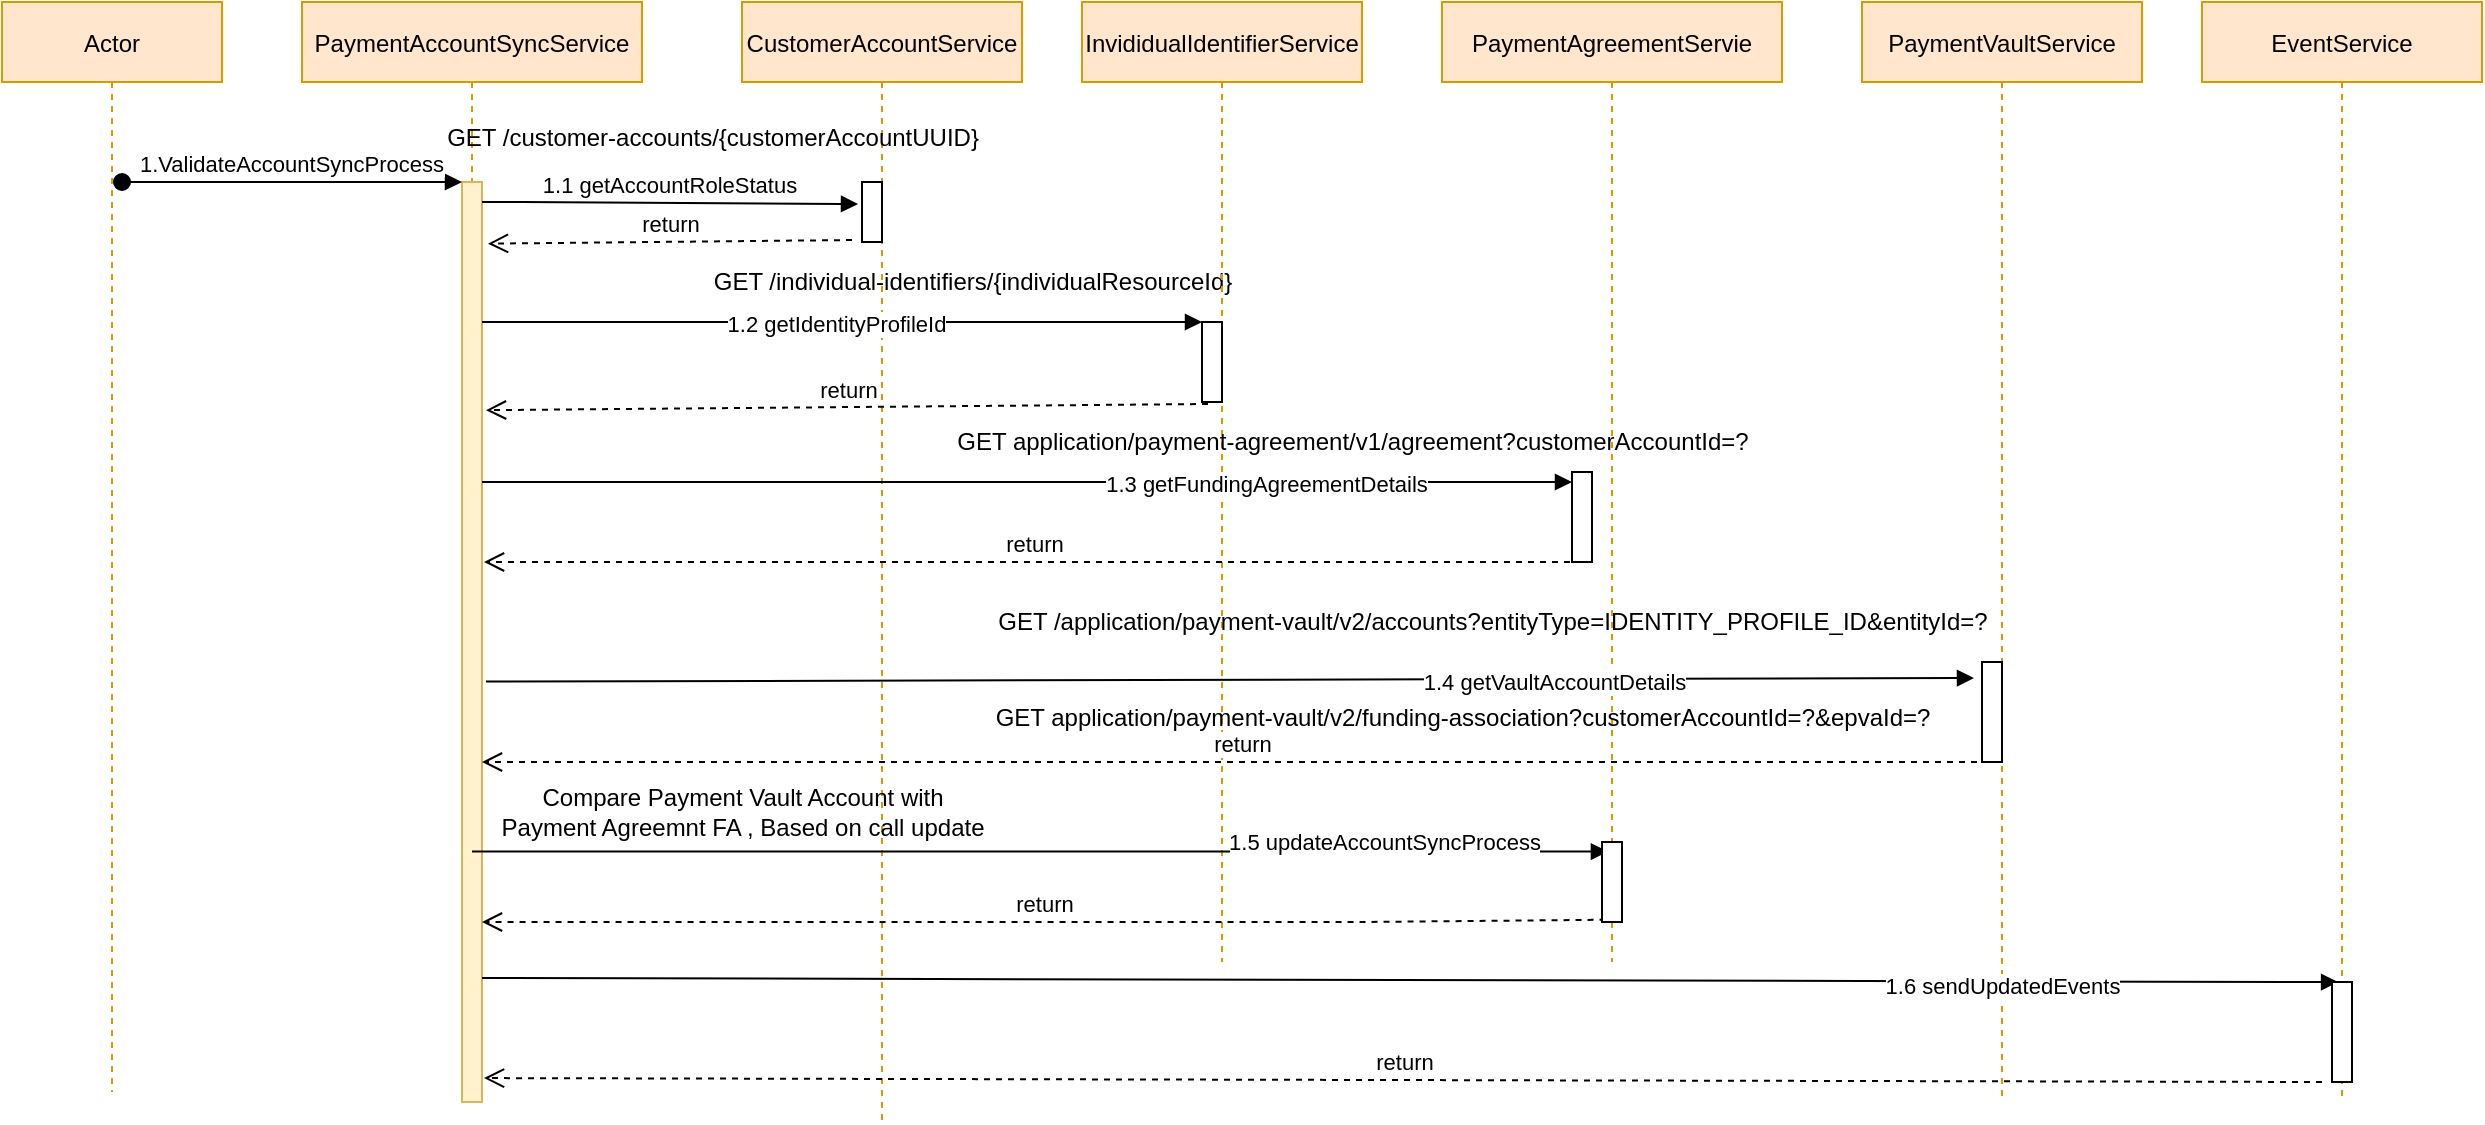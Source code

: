 <mxfile version="14.9.7" type="github">
  <diagram id="kgpKYQtTHZ0yAKxKKP6v" name="Page-1">
    <mxGraphModel dx="1636" dy="378" grid="1" gridSize="10" guides="1" tooltips="1" connect="1" arrows="1" fold="1" page="1" pageScale="1" pageWidth="850" pageHeight="1100" math="0" shadow="0">
      <root>
        <mxCell id="0" />
        <mxCell id="1" parent="0" />
        <mxCell id="3nuBFxr9cyL0pnOWT2aG-1" value="PaymentAccountSyncService" style="shape=umlLifeline;perimeter=lifelinePerimeter;container=1;collapsible=0;recursiveResize=0;rounded=0;shadow=0;strokeWidth=1;fillColor=#ffe6cc;strokeColor=#d79b00;" parent="1" vertex="1">
          <mxGeometry x="50" y="60" width="170" height="550" as="geometry" />
        </mxCell>
        <mxCell id="3nuBFxr9cyL0pnOWT2aG-2" value="" style="points=[];perimeter=orthogonalPerimeter;rounded=0;shadow=0;strokeWidth=1;fillColor=#fff2cc;strokeColor=#d6b656;" parent="3nuBFxr9cyL0pnOWT2aG-1" vertex="1">
          <mxGeometry x="80" y="90" width="10" height="460" as="geometry" />
        </mxCell>
        <mxCell id="3nuBFxr9cyL0pnOWT2aG-3" value="1.ValidateAccountSyncProcess" style="verticalAlign=bottom;startArrow=oval;endArrow=block;startSize=8;shadow=0;strokeWidth=1;" parent="3nuBFxr9cyL0pnOWT2aG-1" target="3nuBFxr9cyL0pnOWT2aG-2" edge="1">
          <mxGeometry relative="1" as="geometry">
            <mxPoint x="-90" y="90" as="sourcePoint" />
          </mxGeometry>
        </mxCell>
        <mxCell id="3nuBFxr9cyL0pnOWT2aG-5" value="CustomerAccountService" style="shape=umlLifeline;perimeter=lifelinePerimeter;container=1;collapsible=0;recursiveResize=0;rounded=0;shadow=0;strokeWidth=1;fillColor=#ffe6cc;strokeColor=#d79b00;" parent="1" vertex="1">
          <mxGeometry x="270" y="60" width="140" height="560" as="geometry" />
        </mxCell>
        <mxCell id="3nuBFxr9cyL0pnOWT2aG-6" value="" style="points=[];perimeter=orthogonalPerimeter;rounded=0;shadow=0;strokeWidth=1;" parent="3nuBFxr9cyL0pnOWT2aG-5" vertex="1">
          <mxGeometry x="60" y="90" width="10" height="30" as="geometry" />
        </mxCell>
        <mxCell id="3nuBFxr9cyL0pnOWT2aG-8" value="1.1 getAccountRoleStatus" style="verticalAlign=bottom;endArrow=block;entryX=-0.2;entryY=0.367;shadow=0;strokeWidth=1;entryDx=0;entryDy=0;entryPerimeter=0;" parent="1" source="3nuBFxr9cyL0pnOWT2aG-2" target="3nuBFxr9cyL0pnOWT2aG-6" edge="1">
          <mxGeometry relative="1" as="geometry">
            <mxPoint x="275" y="160" as="sourcePoint" />
            <Array as="points">
              <mxPoint x="170" y="160" />
            </Array>
          </mxGeometry>
        </mxCell>
        <mxCell id="XDlzX5ACy_mruo7GVJDr-2" value="&lt;div&gt;&lt;font style=&quot;font-size: 12px&quot;&gt;&lt;span style=&quot;white-space: pre&quot;&gt;	&lt;span style=&quot;white-space: pre&quot;&gt;	&lt;/span&gt;&lt;span style=&quot;white-space: pre&quot;&gt;	&lt;/span&gt;&lt;/span&gt;GET /customer-accounts/&lt;span&gt;{customerAccountUUID}&lt;/span&gt;&lt;/font&gt;&lt;/div&gt;&lt;div&gt;&lt;br&gt;&lt;/div&gt;" style="text;html=1;align=center;verticalAlign=middle;resizable=0;points=[];autosize=1;strokeColor=none;" vertex="1" parent="1">
          <mxGeometry x="70" y="120" width="360" height="30" as="geometry" />
        </mxCell>
        <mxCell id="XDlzX5ACy_mruo7GVJDr-4" value="1.2 getIdentityProfileId" style="html=1;verticalAlign=bottom;endArrow=block;" edge="1" target="XDlzX5ACy_mruo7GVJDr-8" parent="1">
          <mxGeometry x="-0.016" y="-10" relative="1" as="geometry">
            <mxPoint x="140" y="220" as="sourcePoint" />
            <mxPoint x="415" y="220" as="targetPoint" />
            <mxPoint as="offset" />
          </mxGeometry>
        </mxCell>
        <mxCell id="XDlzX5ACy_mruo7GVJDr-5" value="return" style="html=1;verticalAlign=bottom;endArrow=open;dashed=1;endSize=8;entryX=1.2;entryY=0.248;entryDx=0;entryDy=0;entryPerimeter=0;exitX=0.3;exitY=1.025;exitDx=0;exitDy=0;exitPerimeter=0;" edge="1" source="XDlzX5ACy_mruo7GVJDr-8" parent="1" target="3nuBFxr9cyL0pnOWT2aG-2">
          <mxGeometry relative="1" as="geometry">
            <mxPoint x="343" y="280" as="targetPoint" />
            <mxPoint x="501" y="256" as="sourcePoint" />
          </mxGeometry>
        </mxCell>
        <mxCell id="XDlzX5ACy_mruo7GVJDr-6" value="GET /individual-identifiers/{individualResourceId}" style="text;html=1;align=center;verticalAlign=middle;resizable=0;points=[];autosize=1;strokeColor=none;" vertex="1" parent="1">
          <mxGeometry x="250" y="190" width="270" height="20" as="geometry" />
        </mxCell>
        <mxCell id="XDlzX5ACy_mruo7GVJDr-7" value="InvididualIdentifierService" style="shape=umlLifeline;perimeter=lifelinePerimeter;container=1;collapsible=0;recursiveResize=0;rounded=0;shadow=0;strokeWidth=1;fillColor=#ffe6cc;strokeColor=#d79b00;" vertex="1" parent="1">
          <mxGeometry x="440" y="60" width="140" height="480" as="geometry" />
        </mxCell>
        <mxCell id="XDlzX5ACy_mruo7GVJDr-8" value="" style="points=[];perimeter=orthogonalPerimeter;rounded=0;shadow=0;strokeWidth=1;" vertex="1" parent="XDlzX5ACy_mruo7GVJDr-7">
          <mxGeometry x="60" y="160" width="10" height="40" as="geometry" />
        </mxCell>
        <mxCell id="XDlzX5ACy_mruo7GVJDr-11" value="return" style="html=1;verticalAlign=bottom;endArrow=open;dashed=1;endSize=8;exitX=-0.5;exitY=0.967;exitDx=0;exitDy=0;exitPerimeter=0;entryX=1.3;entryY=0.067;entryDx=0;entryDy=0;entryPerimeter=0;" edge="1" parent="1" source="3nuBFxr9cyL0pnOWT2aG-6" target="3nuBFxr9cyL0pnOWT2aG-2">
          <mxGeometry relative="1" as="geometry">
            <mxPoint x="210" y="180" as="sourcePoint" />
            <mxPoint x="150" y="180" as="targetPoint" />
          </mxGeometry>
        </mxCell>
        <mxCell id="XDlzX5ACy_mruo7GVJDr-12" value="PaymentAgreementServie" style="shape=umlLifeline;perimeter=lifelinePerimeter;container=1;collapsible=0;recursiveResize=0;rounded=0;shadow=0;strokeWidth=1;fillColor=#ffe6cc;strokeColor=#d79b00;" vertex="1" parent="1">
          <mxGeometry x="620" y="60" width="170" height="480" as="geometry" />
        </mxCell>
        <mxCell id="XDlzX5ACy_mruo7GVJDr-13" value="" style="points=[];perimeter=orthogonalPerimeter;rounded=0;shadow=0;strokeWidth=1;" vertex="1" parent="XDlzX5ACy_mruo7GVJDr-12">
          <mxGeometry x="65" y="235" width="10" height="45" as="geometry" />
        </mxCell>
        <mxCell id="XDlzX5ACy_mruo7GVJDr-25" value="GET /application/payment-vault/v2/accounts?entityType=IDENTITY_PROFILE_ID&amp;amp;entityId=?" style="text;html=1;align=center;verticalAlign=middle;resizable=0;points=[];autosize=1;strokeColor=none;" vertex="1" parent="XDlzX5ACy_mruo7GVJDr-12">
          <mxGeometry x="-230" y="300" width="510" height="20" as="geometry" />
        </mxCell>
        <mxCell id="XDlzX5ACy_mruo7GVJDr-28" value="&lt;div&gt;GET application/payment-vault/v2/funding-association?customerAccountId=?&amp;amp;epvaId=?&lt;/div&gt;&lt;div&gt;&lt;br&gt;&lt;/div&gt;" style="text;html=1;align=center;verticalAlign=middle;resizable=0;points=[];autosize=1;strokeColor=none;" vertex="1" parent="XDlzX5ACy_mruo7GVJDr-12">
          <mxGeometry x="-230" y="350" width="480" height="30" as="geometry" />
        </mxCell>
        <mxCell id="XDlzX5ACy_mruo7GVJDr-14" value="PaymentVaultService" style="shape=umlLifeline;perimeter=lifelinePerimeter;container=1;collapsible=0;recursiveResize=0;rounded=0;shadow=0;strokeWidth=1;fillColor=#ffe6cc;strokeColor=#d79b00;" vertex="1" parent="1">
          <mxGeometry x="830" y="60" width="140" height="550" as="geometry" />
        </mxCell>
        <mxCell id="XDlzX5ACy_mruo7GVJDr-16" value="" style="html=1;verticalAlign=bottom;endArrow=block;" edge="1" parent="1" target="XDlzX5ACy_mruo7GVJDr-13">
          <mxGeometry x="-0.016" y="-10" relative="1" as="geometry">
            <mxPoint x="140" y="300" as="sourcePoint" />
            <mxPoint x="500" y="300" as="targetPoint" />
            <mxPoint as="offset" />
          </mxGeometry>
        </mxCell>
        <mxCell id="XDlzX5ACy_mruo7GVJDr-17" value="1.3 getFundingAgreementDetails" style="edgeLabel;html=1;align=center;verticalAlign=middle;resizable=0;points=[];" vertex="1" connectable="0" parent="XDlzX5ACy_mruo7GVJDr-16">
          <mxGeometry x="0.436" y="-1" relative="1" as="geometry">
            <mxPoint as="offset" />
          </mxGeometry>
        </mxCell>
        <mxCell id="XDlzX5ACy_mruo7GVJDr-19" value="GET application/payment-agreement/v1/agreement?customerAccountId=?" style="text;html=1;align=center;verticalAlign=middle;resizable=0;points=[];autosize=1;strokeColor=none;" vertex="1" parent="1">
          <mxGeometry x="370" y="270" width="410" height="20" as="geometry" />
        </mxCell>
        <mxCell id="XDlzX5ACy_mruo7GVJDr-20" value="return" style="html=1;verticalAlign=bottom;endArrow=open;dashed=1;endSize=8;" edge="1" parent="1">
          <mxGeometry relative="1" as="geometry">
            <mxPoint x="690" y="340" as="sourcePoint" />
            <mxPoint x="141" y="340" as="targetPoint" />
          </mxGeometry>
        </mxCell>
        <mxCell id="XDlzX5ACy_mruo7GVJDr-15" value="" style="points=[];perimeter=orthogonalPerimeter;rounded=0;shadow=0;strokeWidth=1;" vertex="1" parent="1">
          <mxGeometry x="890" y="390" width="10" height="50" as="geometry" />
        </mxCell>
        <mxCell id="XDlzX5ACy_mruo7GVJDr-23" value="" style="html=1;verticalAlign=bottom;endArrow=block;exitX=1.2;exitY=0.543;exitDx=0;exitDy=0;exitPerimeter=0;entryX=-0.4;entryY=0.16;entryDx=0;entryDy=0;entryPerimeter=0;" edge="1" parent="1" source="3nuBFxr9cyL0pnOWT2aG-2" target="XDlzX5ACy_mruo7GVJDr-15">
          <mxGeometry x="-0.016" y="-10" relative="1" as="geometry">
            <mxPoint x="150" y="380" as="sourcePoint" />
            <mxPoint x="880" y="398" as="targetPoint" />
            <mxPoint as="offset" />
          </mxGeometry>
        </mxCell>
        <mxCell id="XDlzX5ACy_mruo7GVJDr-24" value="1.4 getVaultAccountDetails" style="edgeLabel;html=1;align=center;verticalAlign=middle;resizable=0;points=[];" vertex="1" connectable="0" parent="XDlzX5ACy_mruo7GVJDr-23">
          <mxGeometry x="0.436" y="-1" relative="1" as="geometry">
            <mxPoint as="offset" />
          </mxGeometry>
        </mxCell>
        <mxCell id="XDlzX5ACy_mruo7GVJDr-26" value="return" style="html=1;verticalAlign=bottom;endArrow=open;dashed=1;endSize=8;" edge="1" parent="1" source="XDlzX5ACy_mruo7GVJDr-14">
          <mxGeometry relative="1" as="geometry">
            <mxPoint x="689" y="420" as="sourcePoint" />
            <mxPoint x="140" y="440" as="targetPoint" />
            <Array as="points">
              <mxPoint x="590" y="440" />
            </Array>
          </mxGeometry>
        </mxCell>
        <mxCell id="XDlzX5ACy_mruo7GVJDr-27" value="&lt;span style=&quot;color: rgba(0 , 0 , 0 , 0) ; font-family: monospace ; font-size: 0px&quot;&gt;%3CmxGraphModel%3E%3Croot%3E%3CmxCell%20id%3D%220%22%2F%3E%3CmxCell%20id%3D%221%22%20parent%3D%220%22%2F%3E%3CmxCell%20id%3D%222%22%20value%3D%22GET%20%2Fapplication%2Fpayment-vault%2Fv2%2Faccounts%3FentityType%3DIDENTITY_PROFILE_ID%26amp%3Bamp%3BentityId%3D%3F%22%20style%3D%22text%3Bhtml%3D1%3Balign%3Dcenter%3BverticalAlign%3Dmiddle%3Bresizable%3D0%3Bpoints%3D%5B%5D%3Bautosize%3D1%3BstrokeColor%3Dnone%3B%22%20vertex%3D%221%22%20parent%3D%221%22%3E%3CmxGeometry%20x%3D%22410%22%20y%3D%22350%22%20width%3D%22510%22%20height%3D%2220%22%20as%3D%22geometry%22%2F%3E%3C%2FmxCell%3E%3C%2Froot%3E%3C%2FmxGraphModel%3E&lt;/span&gt;" style="text;html=1;align=center;verticalAlign=middle;resizable=0;points=[];autosize=1;strokeColor=none;" vertex="1" parent="1">
          <mxGeometry x="570" y="390" width="20" height="20" as="geometry" />
        </mxCell>
        <mxCell id="XDlzX5ACy_mruo7GVJDr-29" value="EventService" style="shape=umlLifeline;perimeter=lifelinePerimeter;container=1;collapsible=0;recursiveResize=0;rounded=0;shadow=0;strokeWidth=1;fillColor=#ffe6cc;strokeColor=#d79b00;" vertex="1" parent="1">
          <mxGeometry x="1000" y="60" width="140" height="550" as="geometry" />
        </mxCell>
        <mxCell id="XDlzX5ACy_mruo7GVJDr-30" value="" style="html=1;verticalAlign=bottom;endArrow=block;entryX=0.488;entryY=0.885;entryDx=0;entryDy=0;entryPerimeter=0;" edge="1" parent="1" source="3nuBFxr9cyL0pnOWT2aG-1" target="XDlzX5ACy_mruo7GVJDr-12">
          <mxGeometry x="-0.016" y="-10" relative="1" as="geometry">
            <mxPoint x="115.25" y="480" as="sourcePoint" />
            <mxPoint x="904.75" y="480" as="targetPoint" />
            <mxPoint as="offset" />
          </mxGeometry>
        </mxCell>
        <mxCell id="XDlzX5ACy_mruo7GVJDr-31" value="1.5 updateAccountSyncProcess" style="edgeLabel;html=1;align=center;verticalAlign=middle;resizable=0;points=[];" vertex="1" connectable="0" parent="XDlzX5ACy_mruo7GVJDr-30">
          <mxGeometry x="0.436" y="-1" relative="1" as="geometry">
            <mxPoint x="48" y="-6" as="offset" />
          </mxGeometry>
        </mxCell>
        <mxCell id="XDlzX5ACy_mruo7GVJDr-34" value="return" style="html=1;verticalAlign=bottom;endArrow=open;dashed=1;endSize=8;exitX=0.481;exitY=0.956;exitDx=0;exitDy=0;exitPerimeter=0;" edge="1" parent="1" source="XDlzX5ACy_mruo7GVJDr-12">
          <mxGeometry relative="1" as="geometry">
            <mxPoint x="690" y="520" as="sourcePoint" />
            <mxPoint x="140" y="520" as="targetPoint" />
            <Array as="points">
              <mxPoint x="580" y="520" />
            </Array>
          </mxGeometry>
        </mxCell>
        <mxCell id="XDlzX5ACy_mruo7GVJDr-35" value="Compare Payment Vault Account with &lt;br&gt;Payment Agreemnt FA , Based on call update" style="text;html=1;align=center;verticalAlign=middle;resizable=0;points=[];autosize=1;strokeColor=none;" vertex="1" parent="1">
          <mxGeometry x="140" y="450" width="260" height="30" as="geometry" />
        </mxCell>
        <mxCell id="XDlzX5ACy_mruo7GVJDr-36" value="" style="points=[];perimeter=orthogonalPerimeter;rounded=0;shadow=0;strokeWidth=1;" vertex="1" parent="1">
          <mxGeometry x="700" y="480" width="10" height="40" as="geometry" />
        </mxCell>
        <mxCell id="XDlzX5ACy_mruo7GVJDr-37" value="" style="html=1;verticalAlign=bottom;endArrow=block;entryX=0.486;entryY=0.891;entryDx=0;entryDy=0;entryPerimeter=0;" edge="1" parent="1" target="XDlzX5ACy_mruo7GVJDr-29">
          <mxGeometry x="-0.016" y="-10" relative="1" as="geometry">
            <mxPoint x="140" y="548" as="sourcePoint" />
            <mxPoint x="874" y="548" as="targetPoint" />
            <mxPoint as="offset" />
          </mxGeometry>
        </mxCell>
        <mxCell id="XDlzX5ACy_mruo7GVJDr-38" value="1.6 sendUpdatedEvents" style="edgeLabel;html=1;align=center;verticalAlign=middle;resizable=0;points=[];" vertex="1" connectable="0" parent="XDlzX5ACy_mruo7GVJDr-37">
          <mxGeometry x="0.436" y="-1" relative="1" as="geometry">
            <mxPoint x="93" y="1" as="offset" />
          </mxGeometry>
        </mxCell>
        <mxCell id="XDlzX5ACy_mruo7GVJDr-40" value="" style="points=[];perimeter=orthogonalPerimeter;rounded=0;shadow=0;strokeWidth=1;" vertex="1" parent="1">
          <mxGeometry x="1065" y="550" width="10" height="50" as="geometry" />
        </mxCell>
        <mxCell id="XDlzX5ACy_mruo7GVJDr-41" value="return" style="html=1;verticalAlign=bottom;endArrow=open;dashed=1;endSize=8;entryX=1.1;entryY=0.974;entryDx=0;entryDy=0;entryPerimeter=0;" edge="1" parent="1" target="3nuBFxr9cyL0pnOWT2aG-2">
          <mxGeometry relative="1" as="geometry">
            <mxPoint x="1060" y="600" as="sourcePoint" />
            <mxPoint x="980" y="600" as="targetPoint" />
          </mxGeometry>
        </mxCell>
        <mxCell id="XDlzX5ACy_mruo7GVJDr-42" value="Actor" style="shape=umlLifeline;perimeter=lifelinePerimeter;container=1;collapsible=0;recursiveResize=0;rounded=0;shadow=0;strokeWidth=1;fillColor=#ffe6cc;strokeColor=#d79b00;" vertex="1" parent="1">
          <mxGeometry x="-100" y="60" width="110" height="545" as="geometry" />
        </mxCell>
      </root>
    </mxGraphModel>
  </diagram>
</mxfile>
